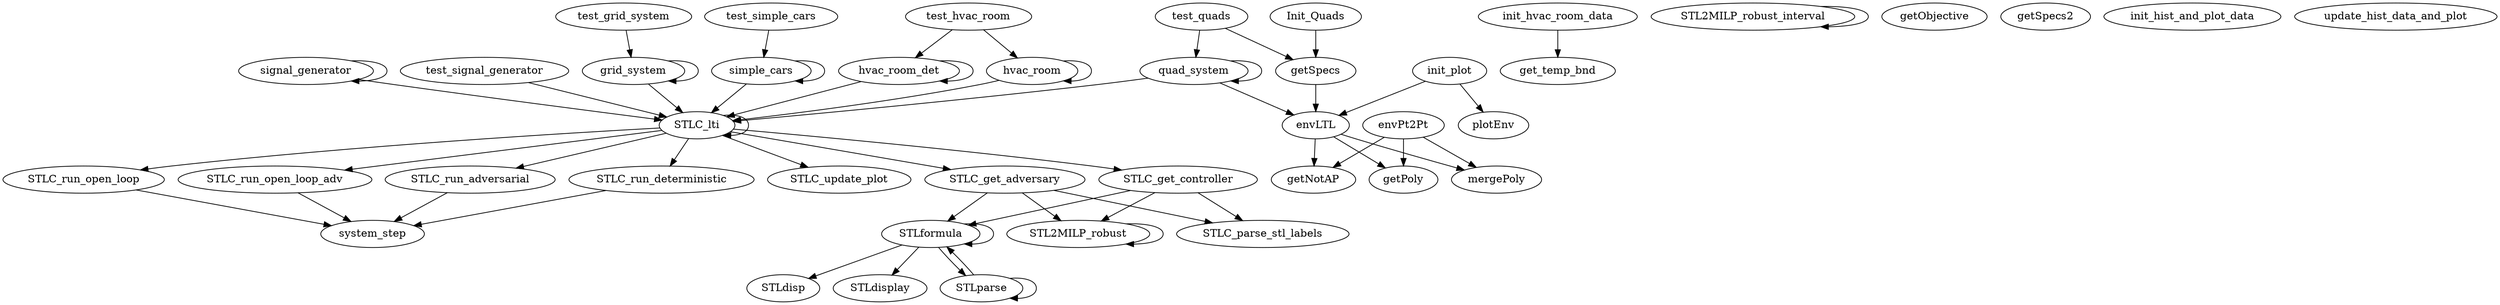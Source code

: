 /* Created by mdot for Matlab */
digraph m2html {
  grid_system -> grid_system;
  grid_system -> STLC_lti;
  test_grid_system -> grid_system;
  hvac_room -> hvac_room;
  hvac_room -> STLC_lti;
  hvac_room_det -> hvac_room_det;
  hvac_room_det -> STLC_lti;
  init_hvac_room_data -> get_temp_bnd;
  test_hvac_room -> hvac_room;
  test_hvac_room -> hvac_room_det;
  Init_Quads -> getSpecs;
  envLTL -> getNotAP;
  envLTL -> getPoly;
  envLTL -> mergePoly;
  envPt2Pt -> getNotAP;
  envPt2Pt -> getPoly;
  envPt2Pt -> mergePoly;
  getSpecs -> envLTL;
  init_plot -> envLTL;
  init_plot -> plotEnv;
  quad_system -> envLTL;
  quad_system -> quad_system;
  quad_system -> STLC_lti;
  test_quads -> getSpecs;
  test_quads -> quad_system;
  signal_generator -> signal_generator;
  signal_generator -> STLC_lti;
  test_signal_generator -> STLC_lti;
  simple_cars -> simple_cars;
  simple_cars -> STLC_lti;
  test_simple_cars -> simple_cars;
  STL2MILP_robust -> STL2MILP_robust;
  STL2MILP_robust_interval -> STL2MILP_robust_interval;
  STLC_get_adversary -> STL2MILP_robust;
  STLC_get_adversary -> STLC_parse_stl_labels;
  STLC_get_adversary -> STLformula;
  STLC_get_controller -> STL2MILP_robust;
  STLC_get_controller -> STLC_parse_stl_labels;
  STLC_get_controller -> STLformula;
  STLC_lti -> STLC_get_adversary;
  STLC_lti -> STLC_get_controller;
  STLC_lti -> STLC_lti;
  STLC_lti -> STLC_run_adversarial;
  STLC_lti -> STLC_run_deterministic;
  STLC_lti -> STLC_run_open_loop;
  STLC_lti -> STLC_run_open_loop_adv;
  STLC_lti -> STLC_update_plot;
  STLC_run_adversarial -> system_step;
  STLC_run_deterministic -> system_step;
  STLC_run_open_loop -> system_step;
  STLC_run_open_loop_adv -> system_step;
  STLformula -> STLformula;
  STLformula -> STLdisp;
  STLformula -> STLdisplay;
  STLformula -> STLparse;
  STLparse -> STLformula;
  STLparse -> STLparse;

  grid_system [URL="examples/grid_system/grid_system.html"];
  test_grid_system [URL="examples/grid_system/test_grid_system.html"];
  get_temp_bnd [URL="examples/hvac_room/get_temp_bnd.html"];
  hvac_room [URL="examples/hvac_room/hvac_room.html"];
  hvac_room_det [URL="examples/hvac_room/hvac_room_det.html"];
  init_hvac_room_data [URL="examples/hvac_room/init_hvac_room_data.html"];
  test_hvac_room [URL="examples/hvac_room/test_hvac_room.html"];
  Init_Quads [URL="examples/quadrotor/Init_Quads.html"];
  envLTL [URL="examples/quadrotor/env/envLTL.html"];
  envPt2Pt [URL="examples/quadrotor/env/envPt2Pt.html"];
  getNotAP [URL="examples/quadrotor/env/getNotAP.html"];
  getPoly [URL="examples/quadrotor/env/getPoly.html"];
  mergePoly [URL="examples/quadrotor/env/mergePoly.html"];
  plotEnv [URL="examples/quadrotor/env/plotEnv.html"];
  getObjective [URL="examples/quadrotor/getObjective.html"];
  getSpecs [URL="examples/quadrotor/getSpecs.html"];
  getSpecs2 [URL="examples/quadrotor/getSpecs2.html"];
  init_hist_and_plot_data [URL="examples/quadrotor/init_hist_and_plot_data.html"];
  init_plot [URL="examples/quadrotor/init_plot.html"];
  quad_system [URL="examples/quadrotor/quad_system.html"];
  system_step [URL="examples/quadrotor/system_step.html"];
  test_quads [URL="examples/quadrotor/test_quads.html"];
  update_hist_data_and_plot [URL="examples/quadrotor/update_hist_data_and_plot.html"];
  signal_generator [URL="examples/signal_generator/signal_generator.html"];
  test_signal_generator [URL="examples/signal_generator/test_signal_generator.html"];
  init_plot [URL="examples/simple_cars/init_plot.html"];
  simple_cars [URL="examples/simple_cars/simple_cars.html"];
  test_simple_cars [URL="examples/simple_cars/test_simple_cars.html"];
  STL2MILP_robust [URL="src/STL2MILP_robust.html"];
  STL2MILP_robust_interval [URL="src/STL2MILP_robust_interval.html"];
  STLC_get_adversary [URL="src/STLC_get_adversary.html"];
  STLC_get_controller [URL="src/STLC_get_controller.html"];
  STLC_lti [URL="src/STLC_lti.html"];
  STLC_parse_stl_labels [URL="src/STLC_parse_stl_labels.html"];
  STLC_run_adversarial [URL="src/STLC_run_adversarial.html"];
  STLC_run_deterministic [URL="src/STLC_run_deterministic.html"];
  STLC_run_open_loop [URL="src/STLC_run_open_loop.html"];
  STLC_run_open_loop_adv [URL="src/STLC_run_open_loop_adv.html"];
  STLC_update_plot [URL="src/STLC_update_plot.html"];
  STLformula [URL="src/STLformula.html"];
  STLdisp [URL="src/private/STLdisp.html"];
  STLdisplay [URL="src/private/STLdisplay.html"];
  STLparse [URL="src/private/STLparse.html"];
}